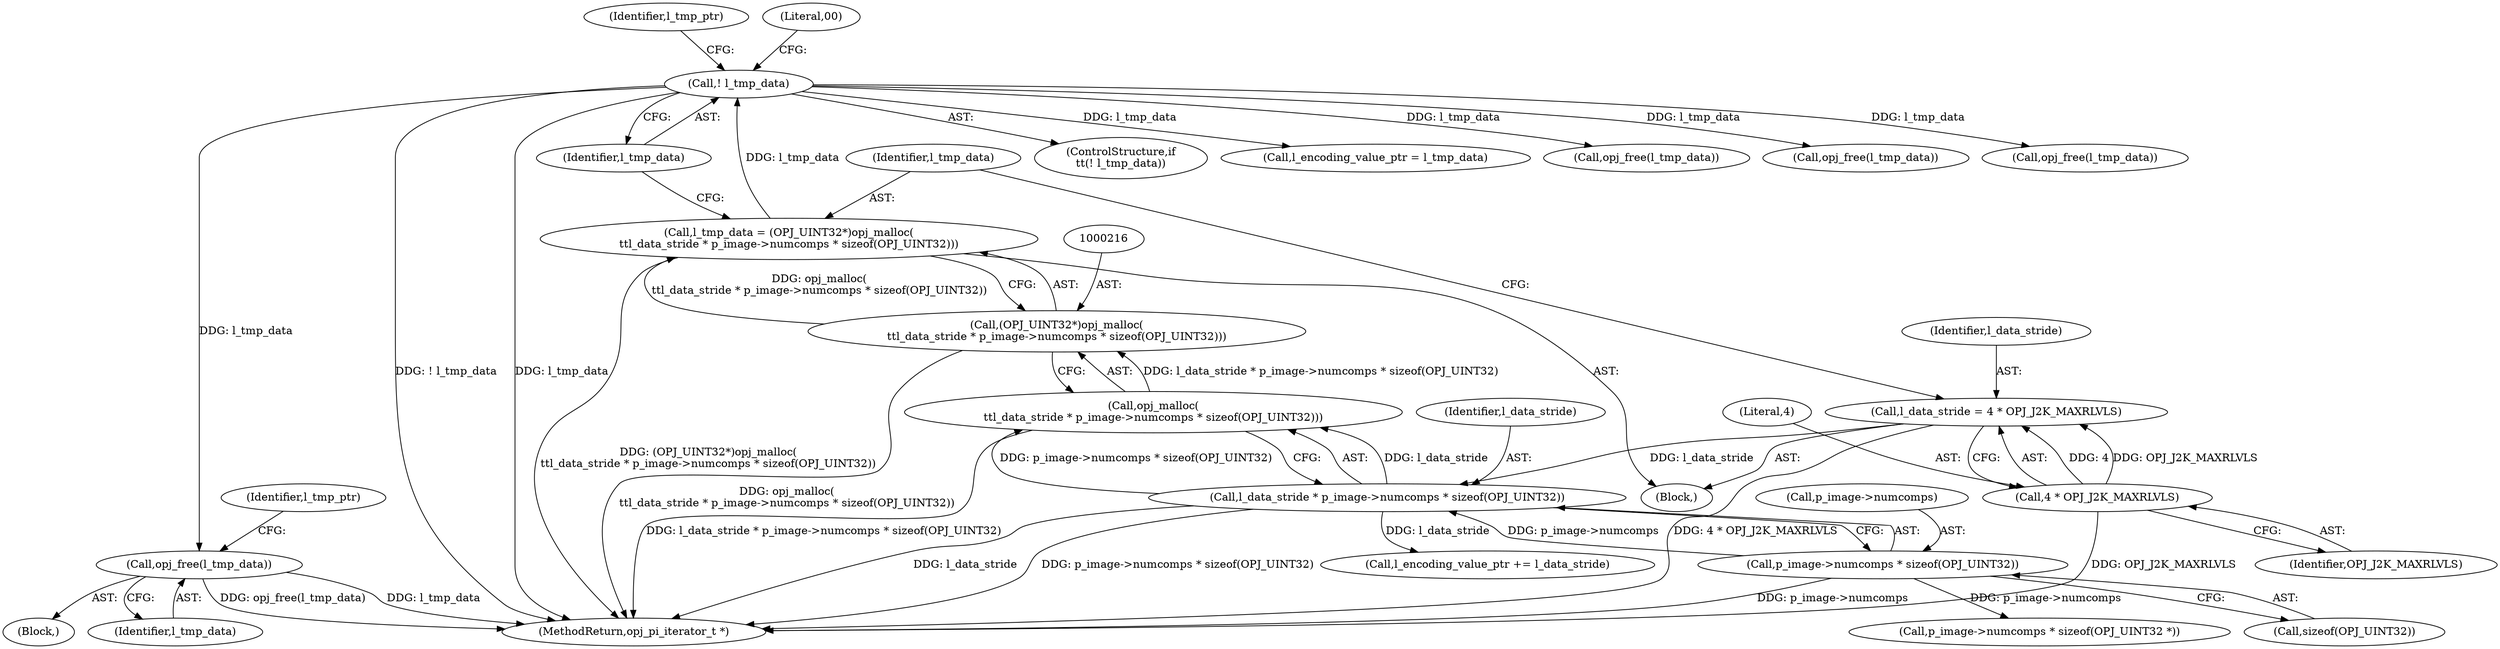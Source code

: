 digraph "0_openjpeg_ef01f18dfc6780b776d0674ed3e7415c6ef54d24@API" {
"1000261" [label="(Call,opj_free(l_tmp_data))"];
"1000227" [label="(Call,! l_tmp_data)"];
"1000213" [label="(Call,l_tmp_data = (OPJ_UINT32*)opj_malloc(\n\t\tl_data_stride * p_image->numcomps * sizeof(OPJ_UINT32)))"];
"1000215" [label="(Call,(OPJ_UINT32*)opj_malloc(\n\t\tl_data_stride * p_image->numcomps * sizeof(OPJ_UINT32)))"];
"1000217" [label="(Call,opj_malloc(\n\t\tl_data_stride * p_image->numcomps * sizeof(OPJ_UINT32)))"];
"1000218" [label="(Call,l_data_stride * p_image->numcomps * sizeof(OPJ_UINT32))"];
"1000208" [label="(Call,l_data_stride = 4 * OPJ_J2K_MAXRLVLS)"];
"1000210" [label="(Call,4 * OPJ_J2K_MAXRLVLS)"];
"1000220" [label="(Call,p_image->numcomps * sizeof(OPJ_UINT32))"];
"1000226" [label="(ControlStructure,if\n\t\t(! l_tmp_data))"];
"1000228" [label="(Identifier,l_tmp_data)"];
"1000237" [label="(Call,p_image->numcomps * sizeof(OPJ_UINT32 *))"];
"1000227" [label="(Call,! l_tmp_data)"];
"1000261" [label="(Call,opj_free(l_tmp_data))"];
"1000267" [label="(Call,l_encoding_value_ptr = l_tmp_data)"];
"1000374" [label="(Call,opj_free(l_tmp_data))"];
"1000233" [label="(Identifier,l_tmp_ptr)"];
"1000219" [label="(Identifier,l_data_stride)"];
"1000209" [label="(Identifier,l_data_stride)"];
"1000715" [label="(MethodReturn,opj_pi_iterator_t *)"];
"1000260" [label="(Block,)"];
"1000221" [label="(Call,p_image->numcomps)"];
"1000287" [label="(Call,l_encoding_value_ptr += l_data_stride)"];
"1000211" [label="(Literal,4)"];
"1000220" [label="(Call,p_image->numcomps * sizeof(OPJ_UINT32))"];
"1000231" [label="(Literal,00)"];
"1000214" [label="(Identifier,l_tmp_data)"];
"1000212" [label="(Identifier,OPJ_J2K_MAXRLVLS)"];
"1000127" [label="(Block,)"];
"1000247" [label="(Call,opj_free(l_tmp_data))"];
"1000217" [label="(Call,opj_malloc(\n\t\tl_data_stride * p_image->numcomps * sizeof(OPJ_UINT32)))"];
"1000224" [label="(Call,sizeof(OPJ_UINT32))"];
"1000264" [label="(Identifier,l_tmp_ptr)"];
"1000686" [label="(Call,opj_free(l_tmp_data))"];
"1000208" [label="(Call,l_data_stride = 4 * OPJ_J2K_MAXRLVLS)"];
"1000218" [label="(Call,l_data_stride * p_image->numcomps * sizeof(OPJ_UINT32))"];
"1000213" [label="(Call,l_tmp_data = (OPJ_UINT32*)opj_malloc(\n\t\tl_data_stride * p_image->numcomps * sizeof(OPJ_UINT32)))"];
"1000262" [label="(Identifier,l_tmp_data)"];
"1000210" [label="(Call,4 * OPJ_J2K_MAXRLVLS)"];
"1000215" [label="(Call,(OPJ_UINT32*)opj_malloc(\n\t\tl_data_stride * p_image->numcomps * sizeof(OPJ_UINT32)))"];
"1000261" -> "1000260"  [label="AST: "];
"1000261" -> "1000262"  [label="CFG: "];
"1000262" -> "1000261"  [label="AST: "];
"1000264" -> "1000261"  [label="CFG: "];
"1000261" -> "1000715"  [label="DDG: l_tmp_data"];
"1000261" -> "1000715"  [label="DDG: opj_free(l_tmp_data)"];
"1000227" -> "1000261"  [label="DDG: l_tmp_data"];
"1000227" -> "1000226"  [label="AST: "];
"1000227" -> "1000228"  [label="CFG: "];
"1000228" -> "1000227"  [label="AST: "];
"1000231" -> "1000227"  [label="CFG: "];
"1000233" -> "1000227"  [label="CFG: "];
"1000227" -> "1000715"  [label="DDG: ! l_tmp_data"];
"1000227" -> "1000715"  [label="DDG: l_tmp_data"];
"1000213" -> "1000227"  [label="DDG: l_tmp_data"];
"1000227" -> "1000247"  [label="DDG: l_tmp_data"];
"1000227" -> "1000267"  [label="DDG: l_tmp_data"];
"1000227" -> "1000374"  [label="DDG: l_tmp_data"];
"1000227" -> "1000686"  [label="DDG: l_tmp_data"];
"1000213" -> "1000127"  [label="AST: "];
"1000213" -> "1000215"  [label="CFG: "];
"1000214" -> "1000213"  [label="AST: "];
"1000215" -> "1000213"  [label="AST: "];
"1000228" -> "1000213"  [label="CFG: "];
"1000213" -> "1000715"  [label="DDG: (OPJ_UINT32*)opj_malloc(\n\t\tl_data_stride * p_image->numcomps * sizeof(OPJ_UINT32))"];
"1000215" -> "1000213"  [label="DDG: opj_malloc(\n\t\tl_data_stride * p_image->numcomps * sizeof(OPJ_UINT32))"];
"1000215" -> "1000217"  [label="CFG: "];
"1000216" -> "1000215"  [label="AST: "];
"1000217" -> "1000215"  [label="AST: "];
"1000215" -> "1000715"  [label="DDG: opj_malloc(\n\t\tl_data_stride * p_image->numcomps * sizeof(OPJ_UINT32))"];
"1000217" -> "1000215"  [label="DDG: l_data_stride * p_image->numcomps * sizeof(OPJ_UINT32)"];
"1000217" -> "1000218"  [label="CFG: "];
"1000218" -> "1000217"  [label="AST: "];
"1000217" -> "1000715"  [label="DDG: l_data_stride * p_image->numcomps * sizeof(OPJ_UINT32)"];
"1000218" -> "1000217"  [label="DDG: l_data_stride"];
"1000218" -> "1000217"  [label="DDG: p_image->numcomps * sizeof(OPJ_UINT32)"];
"1000218" -> "1000220"  [label="CFG: "];
"1000219" -> "1000218"  [label="AST: "];
"1000220" -> "1000218"  [label="AST: "];
"1000218" -> "1000715"  [label="DDG: l_data_stride"];
"1000218" -> "1000715"  [label="DDG: p_image->numcomps * sizeof(OPJ_UINT32)"];
"1000208" -> "1000218"  [label="DDG: l_data_stride"];
"1000220" -> "1000218"  [label="DDG: p_image->numcomps"];
"1000218" -> "1000287"  [label="DDG: l_data_stride"];
"1000208" -> "1000127"  [label="AST: "];
"1000208" -> "1000210"  [label="CFG: "];
"1000209" -> "1000208"  [label="AST: "];
"1000210" -> "1000208"  [label="AST: "];
"1000214" -> "1000208"  [label="CFG: "];
"1000208" -> "1000715"  [label="DDG: 4 * OPJ_J2K_MAXRLVLS"];
"1000210" -> "1000208"  [label="DDG: 4"];
"1000210" -> "1000208"  [label="DDG: OPJ_J2K_MAXRLVLS"];
"1000210" -> "1000212"  [label="CFG: "];
"1000211" -> "1000210"  [label="AST: "];
"1000212" -> "1000210"  [label="AST: "];
"1000210" -> "1000715"  [label="DDG: OPJ_J2K_MAXRLVLS"];
"1000220" -> "1000224"  [label="CFG: "];
"1000221" -> "1000220"  [label="AST: "];
"1000224" -> "1000220"  [label="AST: "];
"1000220" -> "1000715"  [label="DDG: p_image->numcomps"];
"1000220" -> "1000237"  [label="DDG: p_image->numcomps"];
}
